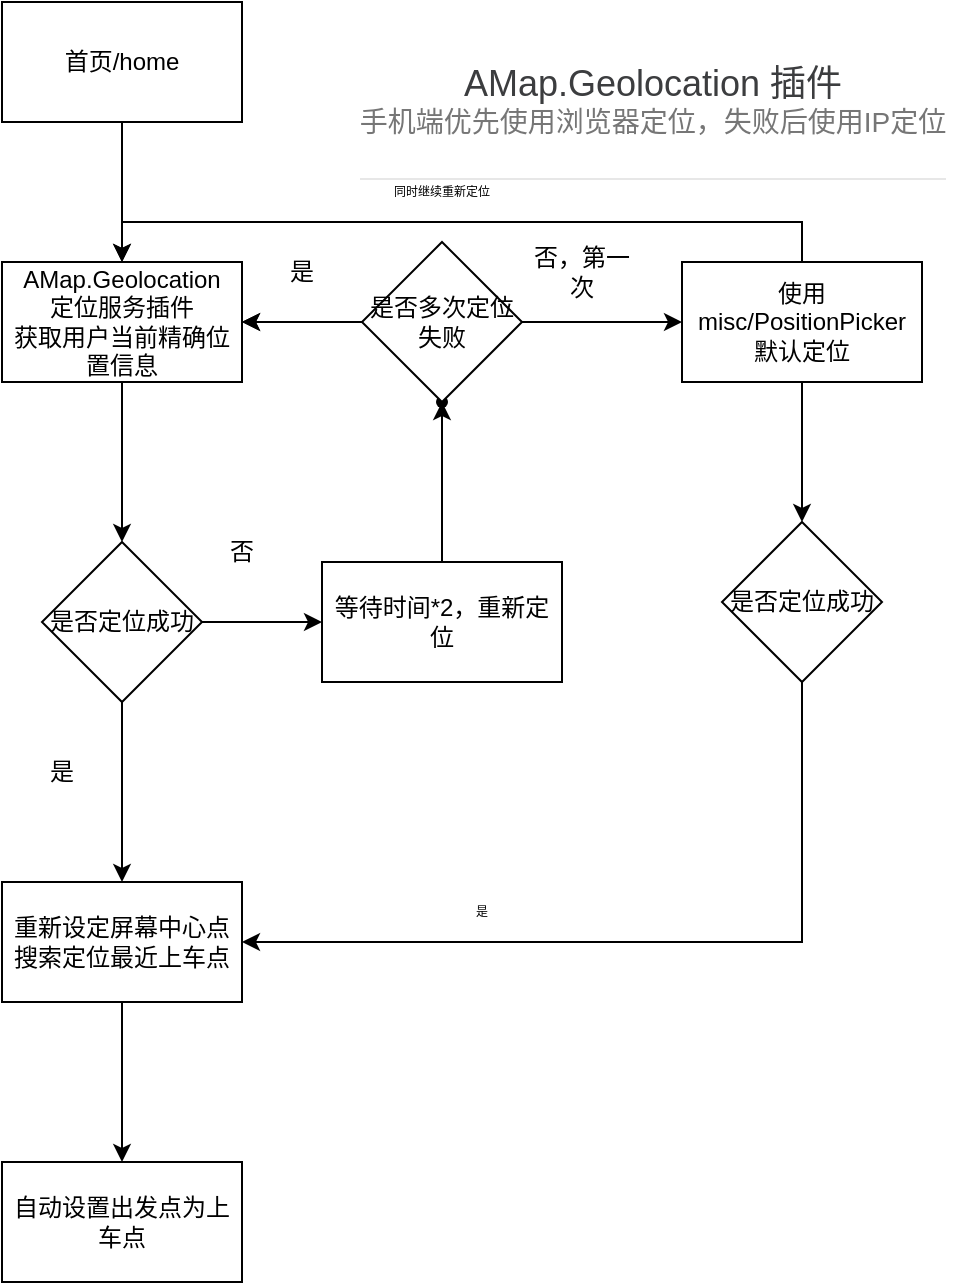 <mxfile version="16.5.2" type="github">
  <diagram id="O8F0k6dNdtjOCHX-QNCT" name="Page-1">
    <mxGraphModel dx="1422" dy="787" grid="1" gridSize="10" guides="1" tooltips="1" connect="1" arrows="1" fold="1" page="1" pageScale="1" pageWidth="827" pageHeight="1169" math="0" shadow="0">
      <root>
        <mxCell id="0" />
        <mxCell id="1" parent="0" />
        <mxCell id="Gx86y8oouXvcbp2DKHLr-3" value="" style="edgeStyle=orthogonalEdgeStyle;rounded=0;orthogonalLoop=1;jettySize=auto;html=1;" edge="1" parent="1" source="Gx86y8oouXvcbp2DKHLr-1" target="Gx86y8oouXvcbp2DKHLr-2">
          <mxGeometry relative="1" as="geometry" />
        </mxCell>
        <mxCell id="Gx86y8oouXvcbp2DKHLr-1" value="首页/home" style="rounded=0;whiteSpace=wrap;html=1;" vertex="1" parent="1">
          <mxGeometry x="40" y="40" width="120" height="60" as="geometry" />
        </mxCell>
        <mxCell id="Gx86y8oouXvcbp2DKHLr-5" value="" style="edgeStyle=orthogonalEdgeStyle;rounded=0;orthogonalLoop=1;jettySize=auto;html=1;" edge="1" parent="1" source="Gx86y8oouXvcbp2DKHLr-2" target="Gx86y8oouXvcbp2DKHLr-4">
          <mxGeometry relative="1" as="geometry" />
        </mxCell>
        <mxCell id="Gx86y8oouXvcbp2DKHLr-2" value="AMap.Geolocation&lt;br&gt;定位服务插件&lt;br&gt;获取用户当前精确位置信息" style="rounded=0;whiteSpace=wrap;html=1;" vertex="1" parent="1">
          <mxGeometry x="40" y="170" width="120" height="60" as="geometry" />
        </mxCell>
        <mxCell id="Gx86y8oouXvcbp2DKHLr-9" value="" style="edgeStyle=orthogonalEdgeStyle;rounded=0;orthogonalLoop=1;jettySize=auto;html=1;" edge="1" parent="1" source="Gx86y8oouXvcbp2DKHLr-4" target="Gx86y8oouXvcbp2DKHLr-8">
          <mxGeometry relative="1" as="geometry" />
        </mxCell>
        <mxCell id="Gx86y8oouXvcbp2DKHLr-14" value="" style="edgeStyle=orthogonalEdgeStyle;rounded=0;orthogonalLoop=1;jettySize=auto;html=1;" edge="1" parent="1" source="Gx86y8oouXvcbp2DKHLr-4" target="Gx86y8oouXvcbp2DKHLr-13">
          <mxGeometry relative="1" as="geometry" />
        </mxCell>
        <mxCell id="Gx86y8oouXvcbp2DKHLr-4" value="是否定位成功" style="rhombus;whiteSpace=wrap;html=1;rounded=0;" vertex="1" parent="1">
          <mxGeometry x="60" y="310" width="80" height="80" as="geometry" />
        </mxCell>
        <mxCell id="Gx86y8oouXvcbp2DKHLr-12" value="" style="edgeStyle=orthogonalEdgeStyle;rounded=0;orthogonalLoop=1;jettySize=auto;html=1;" edge="1" parent="1" source="Gx86y8oouXvcbp2DKHLr-8" target="Gx86y8oouXvcbp2DKHLr-11">
          <mxGeometry relative="1" as="geometry" />
        </mxCell>
        <mxCell id="Gx86y8oouXvcbp2DKHLr-8" value="重新设定屏幕中心点搜索定位最近上车点" style="whiteSpace=wrap;html=1;rounded=0;" vertex="1" parent="1">
          <mxGeometry x="40" y="480" width="120" height="60" as="geometry" />
        </mxCell>
        <mxCell id="Gx86y8oouXvcbp2DKHLr-10" value="是" style="text;html=1;strokeColor=none;fillColor=none;align=center;verticalAlign=middle;whiteSpace=wrap;rounded=0;" vertex="1" parent="1">
          <mxGeometry x="40" y="410" width="60" height="30" as="geometry" />
        </mxCell>
        <mxCell id="Gx86y8oouXvcbp2DKHLr-11" value="自动设置出发点为上车点" style="whiteSpace=wrap;html=1;rounded=0;" vertex="1" parent="1">
          <mxGeometry x="40" y="620" width="120" height="60" as="geometry" />
        </mxCell>
        <mxCell id="Gx86y8oouXvcbp2DKHLr-18" value="" style="edgeStyle=orthogonalEdgeStyle;rounded=0;orthogonalLoop=1;jettySize=auto;html=1;" edge="1" parent="1" source="Gx86y8oouXvcbp2DKHLr-13" target="Gx86y8oouXvcbp2DKHLr-17">
          <mxGeometry relative="1" as="geometry" />
        </mxCell>
        <mxCell id="Gx86y8oouXvcbp2DKHLr-13" value="等待时间*2，重新定位" style="whiteSpace=wrap;html=1;rounded=0;" vertex="1" parent="1">
          <mxGeometry x="200" y="320" width="120" height="60" as="geometry" />
        </mxCell>
        <mxCell id="Gx86y8oouXvcbp2DKHLr-15" value="否" style="text;html=1;strokeColor=none;fillColor=none;align=center;verticalAlign=middle;whiteSpace=wrap;rounded=0;" vertex="1" parent="1">
          <mxGeometry x="130" y="300" width="60" height="30" as="geometry" />
        </mxCell>
        <mxCell id="Gx86y8oouXvcbp2DKHLr-16" value="" style="endArrow=classic;html=1;rounded=0;entryX=1;entryY=0.5;entryDx=0;entryDy=0;" edge="1" parent="1" target="Gx86y8oouXvcbp2DKHLr-2">
          <mxGeometry width="50" height="50" relative="1" as="geometry">
            <mxPoint x="210" y="200" as="sourcePoint" />
            <mxPoint x="160" y="199.5" as="targetPoint" />
          </mxGeometry>
        </mxCell>
        <mxCell id="Gx86y8oouXvcbp2DKHLr-17" value="" style="shape=waypoint;sketch=0;size=6;pointerEvents=1;points=[];fillColor=default;resizable=0;rotatable=0;perimeter=centerPerimeter;snapToPoint=1;rounded=0;" vertex="1" parent="1">
          <mxGeometry x="240" y="220" width="40" height="40" as="geometry" />
        </mxCell>
        <mxCell id="Gx86y8oouXvcbp2DKHLr-21" value="" style="edgeStyle=orthogonalEdgeStyle;rounded=0;orthogonalLoop=1;jettySize=auto;html=1;" edge="1" parent="1" source="Gx86y8oouXvcbp2DKHLr-19" target="Gx86y8oouXvcbp2DKHLr-2">
          <mxGeometry relative="1" as="geometry" />
        </mxCell>
        <mxCell id="Gx86y8oouXvcbp2DKHLr-24" value="" style="edgeStyle=orthogonalEdgeStyle;rounded=0;orthogonalLoop=1;jettySize=auto;html=1;" edge="1" parent="1" source="Gx86y8oouXvcbp2DKHLr-19" target="Gx86y8oouXvcbp2DKHLr-23">
          <mxGeometry relative="1" as="geometry" />
        </mxCell>
        <mxCell id="Gx86y8oouXvcbp2DKHLr-19" value="是否多次定位失败" style="rhombus;whiteSpace=wrap;html=1;" vertex="1" parent="1">
          <mxGeometry x="220" y="160" width="80" height="80" as="geometry" />
        </mxCell>
        <mxCell id="Gx86y8oouXvcbp2DKHLr-22" value="是" style="text;html=1;strokeColor=none;fillColor=none;align=center;verticalAlign=middle;whiteSpace=wrap;rounded=0;" vertex="1" parent="1">
          <mxGeometry x="160" y="160" width="60" height="30" as="geometry" />
        </mxCell>
        <mxCell id="Gx86y8oouXvcbp2DKHLr-23" value="使用" style="rounded=0;whiteSpace=wrap;html=1;" vertex="1" parent="1">
          <mxGeometry x="380" y="170" width="120" height="60" as="geometry" />
        </mxCell>
        <mxCell id="Gx86y8oouXvcbp2DKHLr-25" value="否，第一次" style="text;html=1;strokeColor=none;fillColor=none;align=center;verticalAlign=middle;whiteSpace=wrap;rounded=0;" vertex="1" parent="1">
          <mxGeometry x="300" y="160" width="60" height="30" as="geometry" />
        </mxCell>
        <mxCell id="Gx86y8oouXvcbp2DKHLr-28" style="edgeStyle=orthogonalEdgeStyle;rounded=0;orthogonalLoop=1;jettySize=auto;html=1;exitX=0.5;exitY=0;exitDx=0;exitDy=0;entryX=0.5;entryY=0;entryDx=0;entryDy=0;fontSize=6;" edge="1" parent="1" source="Gx86y8oouXvcbp2DKHLr-26" target="Gx86y8oouXvcbp2DKHLr-2">
          <mxGeometry relative="1" as="geometry" />
        </mxCell>
        <mxCell id="Gx86y8oouXvcbp2DKHLr-31" value="" style="edgeStyle=orthogonalEdgeStyle;rounded=0;orthogonalLoop=1;jettySize=auto;html=1;fontSize=6;" edge="1" parent="1" source="Gx86y8oouXvcbp2DKHLr-26" target="Gx86y8oouXvcbp2DKHLr-30">
          <mxGeometry relative="1" as="geometry" />
        </mxCell>
        <mxCell id="Gx86y8oouXvcbp2DKHLr-26" value="使用misc/PositionPicker&lt;br&gt;默认定位" style="rounded=0;whiteSpace=wrap;html=1;" vertex="1" parent="1">
          <mxGeometry x="380" y="170" width="120" height="60" as="geometry" />
        </mxCell>
        <mxCell id="Gx86y8oouXvcbp2DKHLr-27" value="&lt;p style=&quot;box-sizing: border-box ; margin: 0px 0px 20px ; font-weight: 400 ; color: rgb(60 , 61 , 63) ; line-height: 1 ; padding: 30px 0px 20px ; border-width: 0px 0px 1px ; border-bottom-style: solid ; border-bottom-color: rgb(231 , 231 , 231) ; background-color: rgb(255 , 255 , 255) ; font-size: 18px&quot;&gt;AMap.Geolocation 插件&lt;br&gt;&lt;span style=&quot;color: rgb(118 , 118 , 118) ; background-color: rgb(255 , 255 , 255) ; font-size: 14px&quot;&gt;手机端优先使用浏览器定位，失败后使用IP定位&lt;/span&gt;&lt;/p&gt;" style="text;html=1;align=center;verticalAlign=middle;resizable=0;points=[];autosize=1;strokeColor=none;fillColor=none;" vertex="1" parent="1">
          <mxGeometry x="210" y="40" width="310" height="110" as="geometry" />
        </mxCell>
        <mxCell id="Gx86y8oouXvcbp2DKHLr-29" value="同时继续重新定位" style="text;html=1;strokeColor=none;fillColor=none;align=center;verticalAlign=middle;whiteSpace=wrap;rounded=0;fontSize=6;" vertex="1" parent="1">
          <mxGeometry x="230" y="120" width="60" height="30" as="geometry" />
        </mxCell>
        <mxCell id="Gx86y8oouXvcbp2DKHLr-32" style="edgeStyle=orthogonalEdgeStyle;rounded=0;orthogonalLoop=1;jettySize=auto;html=1;exitX=0.5;exitY=1;exitDx=0;exitDy=0;entryX=1;entryY=0.5;entryDx=0;entryDy=0;fontSize=6;" edge="1" parent="1" source="Gx86y8oouXvcbp2DKHLr-30" target="Gx86y8oouXvcbp2DKHLr-8">
          <mxGeometry relative="1" as="geometry" />
        </mxCell>
        <mxCell id="Gx86y8oouXvcbp2DKHLr-30" value="是否定位成功" style="rhombus;whiteSpace=wrap;html=1;rounded=0;" vertex="1" parent="1">
          <mxGeometry x="400" y="300" width="80" height="80" as="geometry" />
        </mxCell>
        <mxCell id="Gx86y8oouXvcbp2DKHLr-33" value="是" style="text;html=1;strokeColor=none;fillColor=none;align=center;verticalAlign=middle;whiteSpace=wrap;rounded=0;fontSize=6;" vertex="1" parent="1">
          <mxGeometry x="250" y="480" width="60" height="30" as="geometry" />
        </mxCell>
      </root>
    </mxGraphModel>
  </diagram>
</mxfile>
